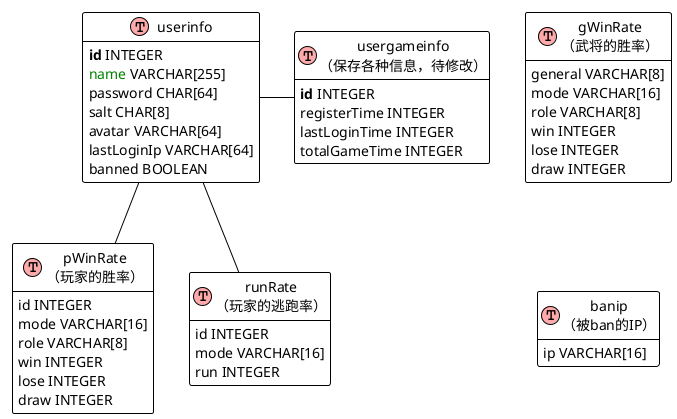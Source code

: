 ' https://gist.github.com/QuantumGhost/0955a45383a0b6c0bc24f9654b3cb561#file-example-puml

@startuml
!theme plain
!define Table(name,desc) class name as "desc" << (T,#FFAAAA) >>
!define primary_key(x) <b>x</b>
!define unique(x) <color:green>x</color>
!define not_null(x) <u>x</u>
hide methods
hide stereotypes

Table(userinfo, "userinfo") {
  primary_key(id) INTEGER
  unique(name) VARCHAR[255]
  password CHAR[64]
  salt CHAR[8]
  avatar VARCHAR[64]
  lastLoginIp VARCHAR[64]
  banned BOOLEAN
}

Table(usergameinfo, "usergameinfo\n（保存各种信息，待修改）") {
  primary_key(id) INTEGER
  registerTime INTEGER
  lastLoginTime INTEGER
  totalGameTime INTEGER
}

Table(pWinRate, "pWinRate\n（玩家的胜率）") {
  id INTEGER
  mode VARCHAR[16]
  role VARCHAR[8]
  win INTEGER
  lose INTEGER
  draw INTEGER
}

Table(runRate, "runRate\n（玩家的逃跑率）") {
  id INTEGER
  mode VARCHAR[16]
  run INTEGER
}

Table(gWinRate, "gWinRate\n（武将的胜率）") {
  general VARCHAR[8]
  mode VARCHAR[16]
  role VARCHAR[8]
  win INTEGER
  lose INTEGER
  draw INTEGER
}

Table(banip, "banip\n（被ban的IP）") {
  ip VARCHAR[16]
}

userinfo -r- usergameinfo
userinfo -d- pWinRate
userinfo -d- runRate
gWinRate -d[#hidden]- banip

@enduml
